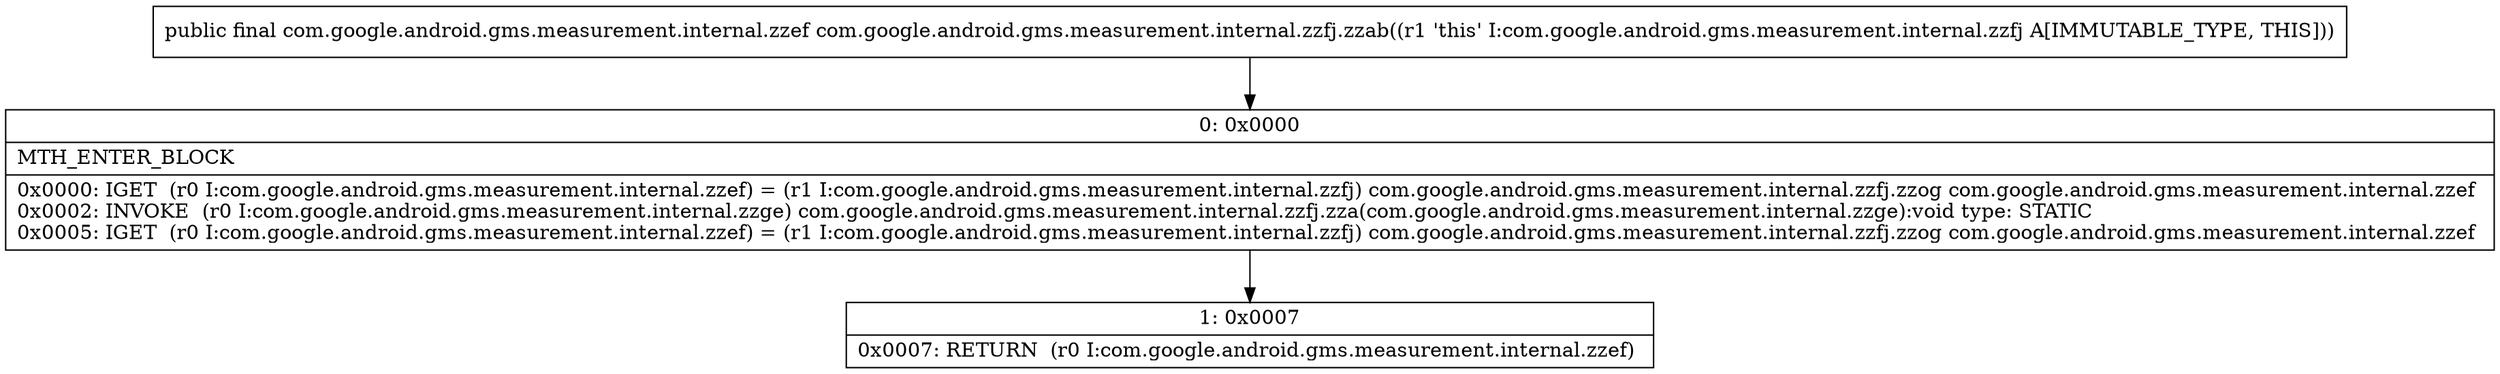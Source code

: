 digraph "CFG forcom.google.android.gms.measurement.internal.zzfj.zzab()Lcom\/google\/android\/gms\/measurement\/internal\/zzef;" {
Node_0 [shape=record,label="{0\:\ 0x0000|MTH_ENTER_BLOCK\l|0x0000: IGET  (r0 I:com.google.android.gms.measurement.internal.zzef) = (r1 I:com.google.android.gms.measurement.internal.zzfj) com.google.android.gms.measurement.internal.zzfj.zzog com.google.android.gms.measurement.internal.zzef \l0x0002: INVOKE  (r0 I:com.google.android.gms.measurement.internal.zzge) com.google.android.gms.measurement.internal.zzfj.zza(com.google.android.gms.measurement.internal.zzge):void type: STATIC \l0x0005: IGET  (r0 I:com.google.android.gms.measurement.internal.zzef) = (r1 I:com.google.android.gms.measurement.internal.zzfj) com.google.android.gms.measurement.internal.zzfj.zzog com.google.android.gms.measurement.internal.zzef \l}"];
Node_1 [shape=record,label="{1\:\ 0x0007|0x0007: RETURN  (r0 I:com.google.android.gms.measurement.internal.zzef) \l}"];
MethodNode[shape=record,label="{public final com.google.android.gms.measurement.internal.zzef com.google.android.gms.measurement.internal.zzfj.zzab((r1 'this' I:com.google.android.gms.measurement.internal.zzfj A[IMMUTABLE_TYPE, THIS])) }"];
MethodNode -> Node_0;
Node_0 -> Node_1;
}

